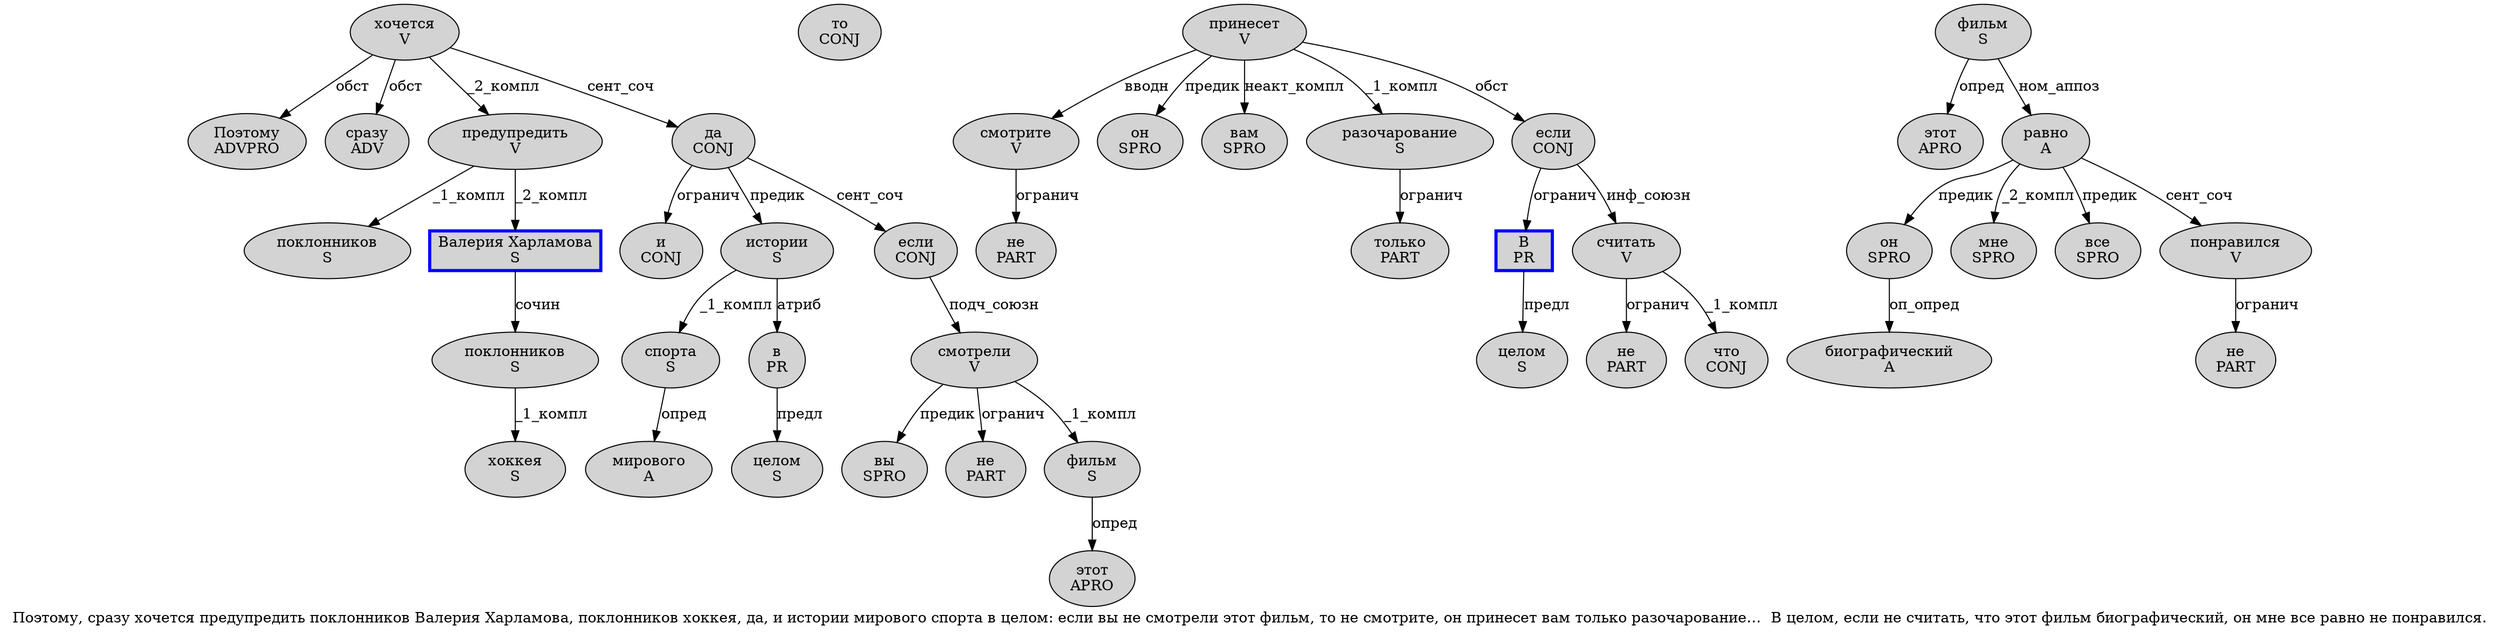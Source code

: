digraph SENTENCE_3680 {
	graph [label="Поэтому, сразу хочется предупредить поклонников Валерия Харламова, поклонников хоккея, да, и истории мирового спорта в целом: если вы не смотрели этот фильм, то не смотрите, он принесет вам только разочарование…  В целом, если не считать, что этот фильм биографический, он мне все равно не понравился."]
	node [style=filled]
		0 [label="Поэтому
ADVPRO" color="" fillcolor=lightgray penwidth=1 shape=ellipse]
		2 [label="сразу
ADV" color="" fillcolor=lightgray penwidth=1 shape=ellipse]
		3 [label="хочется
V" color="" fillcolor=lightgray penwidth=1 shape=ellipse]
		4 [label="предупредить
V" color="" fillcolor=lightgray penwidth=1 shape=ellipse]
		5 [label="поклонников
S" color="" fillcolor=lightgray penwidth=1 shape=ellipse]
		6 [label="Валерия Харламова
S" color=blue fillcolor=lightgray penwidth=3 shape=box]
		8 [label="поклонников
S" color="" fillcolor=lightgray penwidth=1 shape=ellipse]
		9 [label="хоккея
S" color="" fillcolor=lightgray penwidth=1 shape=ellipse]
		11 [label="да
CONJ" color="" fillcolor=lightgray penwidth=1 shape=ellipse]
		13 [label="и
CONJ" color="" fillcolor=lightgray penwidth=1 shape=ellipse]
		14 [label="истории
S" color="" fillcolor=lightgray penwidth=1 shape=ellipse]
		15 [label="мирового
A" color="" fillcolor=lightgray penwidth=1 shape=ellipse]
		16 [label="спорта
S" color="" fillcolor=lightgray penwidth=1 shape=ellipse]
		17 [label="в
PR" color="" fillcolor=lightgray penwidth=1 shape=ellipse]
		18 [label="целом
S" color="" fillcolor=lightgray penwidth=1 shape=ellipse]
		20 [label="если
CONJ" color="" fillcolor=lightgray penwidth=1 shape=ellipse]
		21 [label="вы
SPRO" color="" fillcolor=lightgray penwidth=1 shape=ellipse]
		22 [label="не
PART" color="" fillcolor=lightgray penwidth=1 shape=ellipse]
		23 [label="смотрели
V" color="" fillcolor=lightgray penwidth=1 shape=ellipse]
		24 [label="этот
APRO" color="" fillcolor=lightgray penwidth=1 shape=ellipse]
		25 [label="фильм
S" color="" fillcolor=lightgray penwidth=1 shape=ellipse]
		27 [label="то
CONJ" color="" fillcolor=lightgray penwidth=1 shape=ellipse]
		28 [label="не
PART" color="" fillcolor=lightgray penwidth=1 shape=ellipse]
		29 [label="смотрите
V" color="" fillcolor=lightgray penwidth=1 shape=ellipse]
		31 [label="он
SPRO" color="" fillcolor=lightgray penwidth=1 shape=ellipse]
		32 [label="принесет
V" color="" fillcolor=lightgray penwidth=1 shape=ellipse]
		33 [label="вам
SPRO" color="" fillcolor=lightgray penwidth=1 shape=ellipse]
		34 [label="только
PART" color="" fillcolor=lightgray penwidth=1 shape=ellipse]
		35 [label="разочарование
S" color="" fillcolor=lightgray penwidth=1 shape=ellipse]
		37 [label="В
PR" color=blue fillcolor=lightgray penwidth=3 shape=box]
		38 [label="целом
S" color="" fillcolor=lightgray penwidth=1 shape=ellipse]
		40 [label="если
CONJ" color="" fillcolor=lightgray penwidth=1 shape=ellipse]
		41 [label="не
PART" color="" fillcolor=lightgray penwidth=1 shape=ellipse]
		42 [label="считать
V" color="" fillcolor=lightgray penwidth=1 shape=ellipse]
		44 [label="что
CONJ" color="" fillcolor=lightgray penwidth=1 shape=ellipse]
		45 [label="этот
APRO" color="" fillcolor=lightgray penwidth=1 shape=ellipse]
		46 [label="фильм
S" color="" fillcolor=lightgray penwidth=1 shape=ellipse]
		47 [label="биографический
A" color="" fillcolor=lightgray penwidth=1 shape=ellipse]
		49 [label="он
SPRO" color="" fillcolor=lightgray penwidth=1 shape=ellipse]
		50 [label="мне
SPRO" color="" fillcolor=lightgray penwidth=1 shape=ellipse]
		51 [label="все
SPRO" color="" fillcolor=lightgray penwidth=1 shape=ellipse]
		52 [label="равно
A" color="" fillcolor=lightgray penwidth=1 shape=ellipse]
		53 [label="не
PART" color="" fillcolor=lightgray penwidth=1 shape=ellipse]
		54 [label="понравился
V" color="" fillcolor=lightgray penwidth=1 shape=ellipse]
			40 -> 37 [label="огранич"]
			40 -> 42 [label="инф_союзн"]
			32 -> 29 [label="вводн"]
			32 -> 31 [label="предик"]
			32 -> 33 [label="неакт_компл"]
			32 -> 35 [label="_1_компл"]
			32 -> 40 [label="обст"]
			3 -> 0 [label="обст"]
			3 -> 2 [label="обст"]
			3 -> 4 [label="_2_компл"]
			3 -> 11 [label="сент_соч"]
			11 -> 13 [label="огранич"]
			11 -> 14 [label="предик"]
			11 -> 20 [label="сент_соч"]
			23 -> 21 [label="предик"]
			23 -> 22 [label="огранич"]
			23 -> 25 [label="_1_компл"]
			25 -> 24 [label="опред"]
			4 -> 5 [label="_1_компл"]
			4 -> 6 [label="_2_компл"]
			54 -> 53 [label="огранич"]
			42 -> 41 [label="огранич"]
			42 -> 44 [label="_1_компл"]
			37 -> 38 [label="предл"]
			35 -> 34 [label="огранич"]
			20 -> 23 [label="подч_союзн"]
			52 -> 49 [label="предик"]
			52 -> 50 [label="_2_компл"]
			52 -> 51 [label="предик"]
			52 -> 54 [label="сент_соч"]
			46 -> 45 [label="опред"]
			46 -> 52 [label="ном_аппоз"]
			6 -> 8 [label="сочин"]
			29 -> 28 [label="огранич"]
			49 -> 47 [label="оп_опред"]
			17 -> 18 [label="предл"]
			8 -> 9 [label="_1_компл"]
			16 -> 15 [label="опред"]
			14 -> 16 [label="_1_компл"]
			14 -> 17 [label="атриб"]
}
